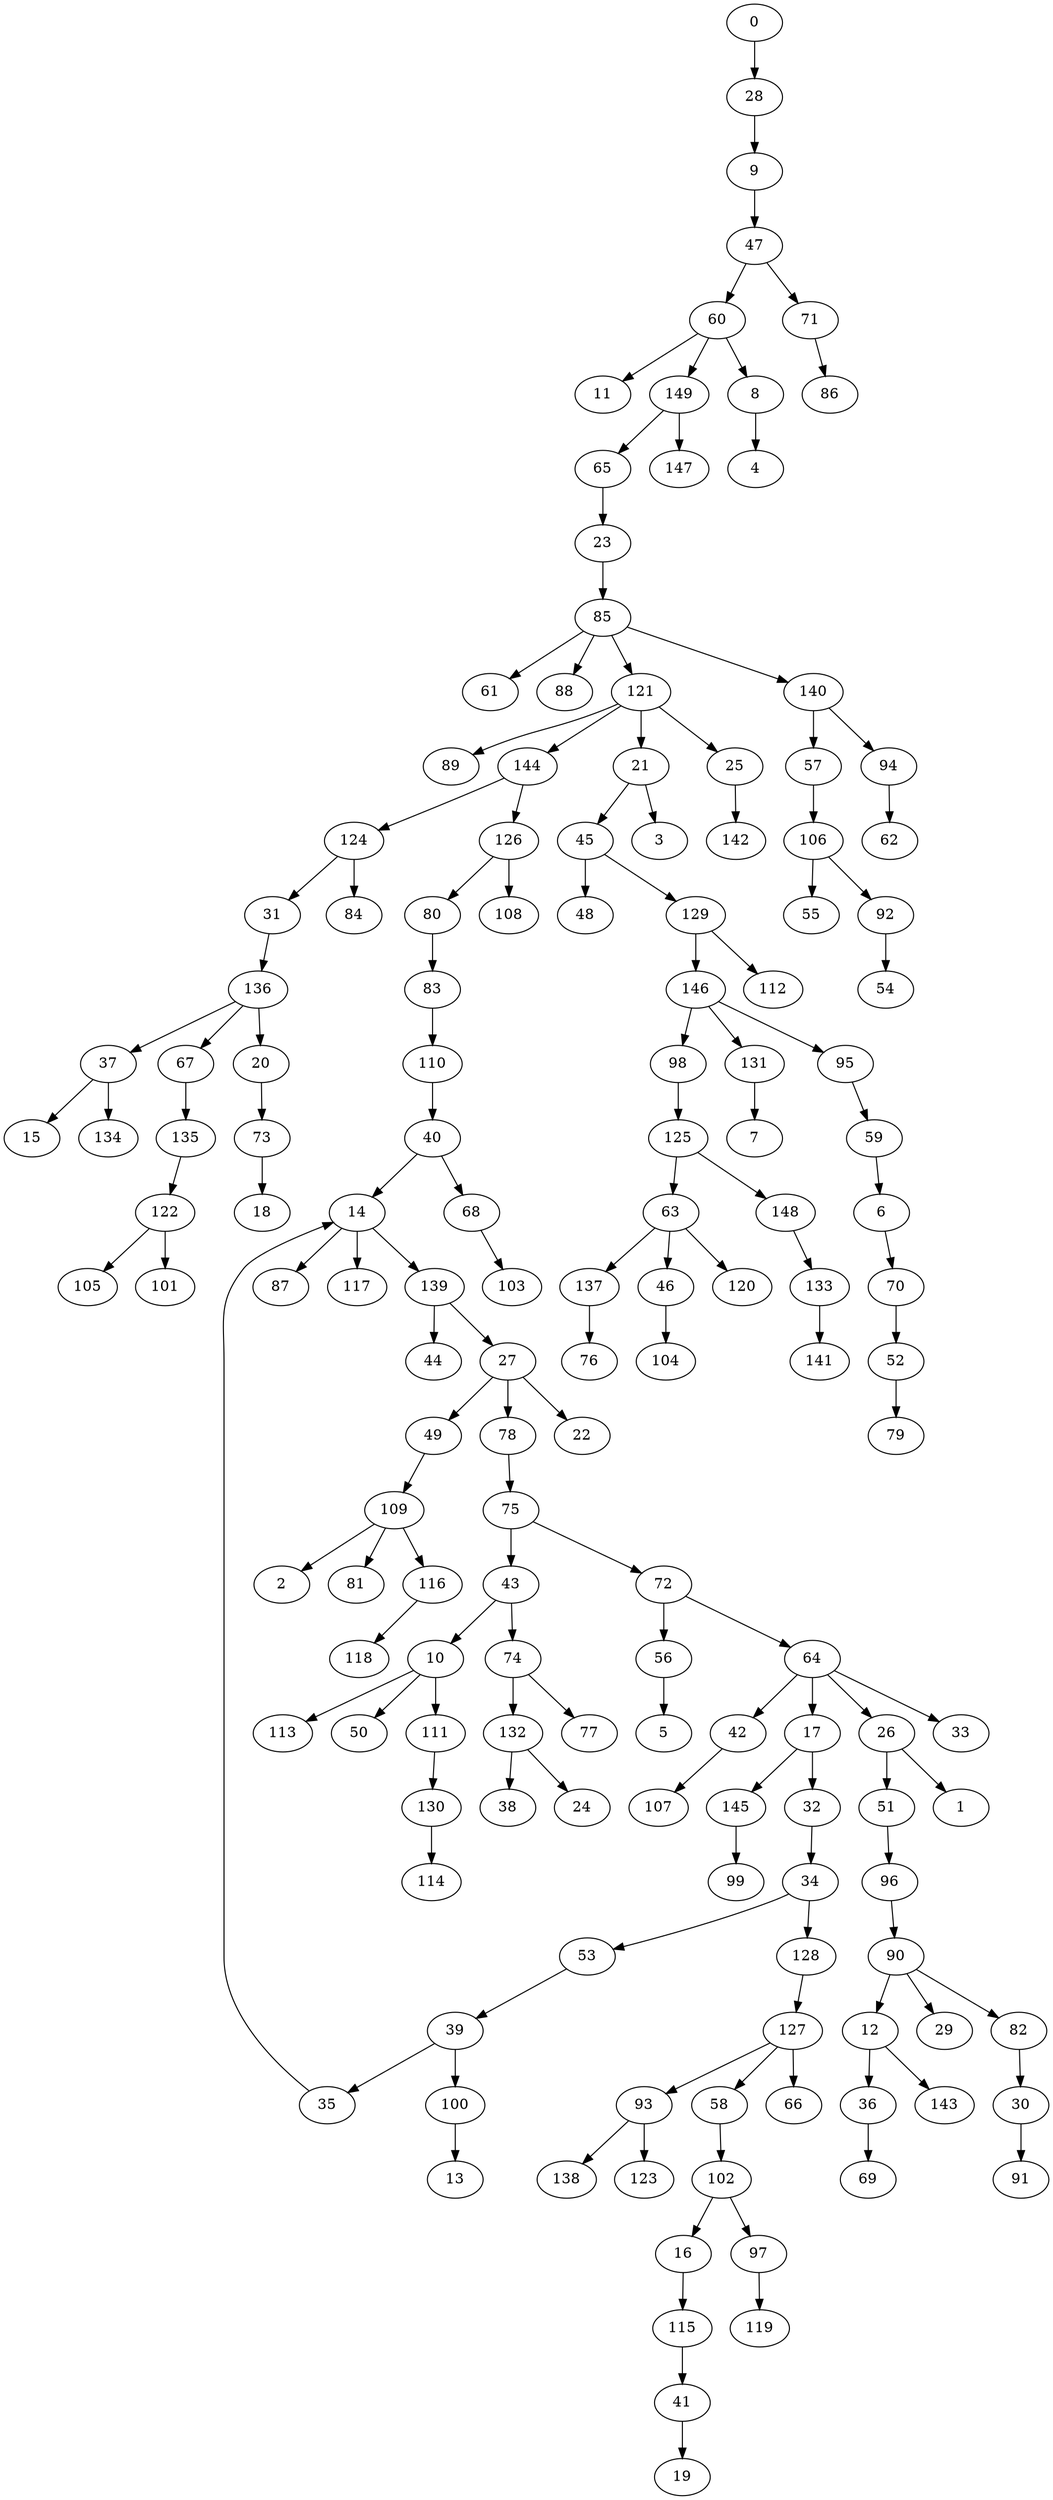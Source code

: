 strict digraph {
	graph [bb="0,0,1008,2412"];
	node [label="\N"];
	0	[height=0.5,
		pos="639,2394",
		width=0.75];
	28	[height=0.5,
		pos="639,2322",
		width=0.75];
	0 -> 28	[pos="e,639,2340.1 639,2375.7 639,2368 639,2358.7 639,2350.1"];
	1	[height=0.5,
		pos="909,666",
		width=0.75];
	2	[height=0.5,
		pos="261,882",
		width=0.75];
	3	[height=0.5,
		pos="567,1602",
		width=0.75];
	4	[height=0.5,
		pos="639,1962",
		width=0.75];
	5	[height=0.5,
		pos="621,738",
		width=0.75];
	6	[height=0.5,
		pos="816,1242",
		width=0.75];
	70	[height=0.5,
		pos="837,1170",
		width=0.75];
	6 -> 70	[pos="e,831.96,1187.8 821.08,1224.1 823.48,1216.1 826.4,1206.3 829.08,1197.4"];
	7	[height=0.5,
		pos="704,1314",
		width=0.75];
	8	[height=0.5,
		pos="639,2034",
		width=0.75];
	8 -> 4	[pos="e,639,1980.1 639,2015.7 639,2008 639,1998.7 639,1990.1"];
	9	[height=0.5,
		pos="639,2250",
		width=0.75];
	47	[height=0.5,
		pos="639,2178",
		width=0.75];
	9 -> 47	[pos="e,639,2196.1 639,2231.7 639,2224 639,2214.7 639,2206.1"];
	10	[height=0.5,
		pos="405,810",
		width=0.75];
	50	[height=0.5,
		pos="333,738",
		width=0.75];
	10 -> 50	[pos="e,347.8,753.38 390.43,794.83 380.25,784.94 366.48,771.55 354.97,760.36"];
	111	[height=0.5,
		pos="405,738",
		width=0.75];
	10 -> 111	[pos="e,405,756.1 405,791.7 405,783.98 405,774.71 405,766.11"];
	113	[height=0.5,
		pos="261,738",
		width=0.75];
	10 -> 113	[pos="e,282.33,749.37 383.75,798.67 359.4,786.83 319.28,767.33 291.57,753.86"];
	11	[height=0.5,
		pos="495,2034",
		width=0.75];
	12	[height=0.5,
		pos="837,450",
		width=0.75];
	36	[height=0.5,
		pos="837,378",
		width=0.75];
	12 -> 36	[pos="e,837,396.1 837,431.7 837,423.98 837,414.71 837,406.11"];
	143	[height=0.5,
		pos="909,378",
		width=0.75];
	12 -> 143	[pos="e,894.2,393.38 851.57,434.83 861.75,424.94 875.52,411.55 887.03,400.36"];
	13	[height=0.5,
		pos="427,306",
		width=0.75];
	14	[height=0.5,
		pos="333,1242",
		width=0.75];
	87	[height=0.5,
		pos="261,1170",
		width=0.75];
	14 -> 87	[pos="e,275.8,1185.4 318.43,1226.8 308.25,1216.9 294.48,1203.5 282.97,1192.4"];
	117	[height=0.5,
		pos="333,1170",
		width=0.75];
	14 -> 117	[pos="e,333,1188.1 333,1223.7 333,1216 333,1206.7 333,1198.1"];
	139	[height=0.5,
		pos="405,1170",
		width=0.75];
	14 -> 139	[pos="e,390.2,1185.4 347.57,1226.8 357.75,1216.9 371.52,1203.5 383.03,1192.4"];
	15	[height=0.5,
		pos="27,1314",
		width=0.75];
	16	[height=0.5,
		pos="657,234",
		width=0.75];
	115	[height=0.5,
		pos="657,162",
		width=0.75];
	16 -> 115	[pos="e,657,180.1 657,215.7 657,207.98 657,198.71 657,190.11"];
	17	[height=0.5,
		pos="765,738",
		width=0.75];
	32	[height=0.5,
		pos="765,666",
		width=0.75];
	17 -> 32	[pos="e,765,684.1 765,719.7 765,711.98 765,702.71 765,694.11"];
	145	[height=0.5,
		pos="693,666",
		width=0.75];
	17 -> 145	[pos="e,707.8,681.38 750.43,722.83 740.25,712.94 726.48,699.55 714.97,688.36"];
	18	[height=0.5,
		pos="243,1242",
		width=0.75];
	19	[height=0.5,
		pos="657,18",
		width=0.75];
	20	[height=0.5,
		pos="243,1386",
		width=0.75];
	73	[height=0.5,
		pos="243,1314",
		width=0.75];
	20 -> 73	[pos="e,243,1332.1 243,1367.7 243,1360 243,1350.7 243,1342.1"];
	21	[height=0.5,
		pos="531,1674",
		width=0.75];
	21 -> 3	[pos="e,558.7,1619.1 539.35,1656.8 543.71,1648.3 549.15,1637.7 554.04,1628.2"];
	45	[height=0.5,
		pos="495,1602",
		width=0.75];
	21 -> 45	[pos="e,503.3,1619.1 522.65,1656.8 518.29,1648.3 512.85,1637.7 507.96,1628.2"];
	22	[height=0.5,
		pos="540,1026",
		width=0.75];
	23	[height=0.5,
		pos="495,1890",
		width=0.75];
	85	[height=0.5,
		pos="495,1818",
		width=0.75];
	23 -> 85	[pos="e,495,1836.1 495,1871.7 495,1864 495,1854.7 495,1846.1"];
	24	[height=0.5,
		pos="549,666",
		width=0.75];
	25	[height=0.5,
		pos="621,1674",
		width=0.75];
	142	[height=0.5,
		pos="639,1602",
		width=0.75];
	25 -> 142	[pos="e,634.68,1619.8 625.36,1656.1 627.39,1648.1 629.86,1638.5 632.14,1629.7"];
	26	[height=0.5,
		pos="837,738",
		width=0.75];
	26 -> 1	[pos="e,894.2,681.38 851.57,722.83 861.75,712.94 875.52,699.55 887.03,688.36"];
	51	[height=0.5,
		pos="837,666",
		width=0.75];
	26 -> 51	[pos="e,837,684.1 837,719.7 837,711.98 837,702.71 837,694.11"];
	27	[height=0.5,
		pos="468,1098",
		width=0.75];
	27 -> 22	[pos="e,525.2,1041.4 482.57,1082.8 492.75,1072.9 506.52,1059.5 518.03,1048.4"];
	49	[height=0.5,
		pos="378,1026",
		width=0.75];
	27 -> 49	[pos="e,394.85,1040.1 451.07,1083.8 437.5,1073.3 418.24,1058.3 402.91,1046.4"];
	78	[height=0.5,
		pos="468,1026",
		width=0.75];
	27 -> 78	[pos="e,468,1044.1 468,1079.7 468,1072 468,1062.7 468,1054.1"];
	28 -> 9	[pos="e,639,2268.1 639,2303.7 639,2296 639,2286.7 639,2278.1"];
	29	[height=0.5,
		pos="909,450",
		width=0.75];
	30	[height=0.5,
		pos="981,378",
		width=0.75];
	91	[height=0.5,
		pos="981,306",
		width=0.75];
	30 -> 91	[pos="e,981,324.1 981,359.7 981,351.98 981,342.71 981,334.11"];
	31	[height=0.5,
		pos="194,1530",
		width=0.75];
	136	[height=0.5,
		pos="189,1458",
		width=0.75];
	31 -> 136	[pos="e,190.22,1476.1 192.76,1511.7 192.21,1504 191.55,1494.7 190.94,1486.1"];
	34	[height=0.5,
		pos="756,594",
		width=0.75];
	32 -> 34	[pos="e,758.22,612.28 762.82,648.05 761.83,640.35 760.63,631.03 759.52,622.36"];
	33	[height=0.5,
		pos="909,738",
		width=0.75];
	53	[height=0.5,
		pos="551,522",
		width=0.75];
	34 -> 53	[pos="e,575.71,529.6 734.89,582.44 730.05,580.19 724.89,577.91 720,576 674.45,558.2 620.27,542.06 585.76,532.39"];
	128	[height=0.5,
		pos="738,522",
		width=0.75];
	34 -> 128	[pos="e,742.32,539.79 751.64,576.05 749.61,568.14 747.14,558.54 744.86,549.69"];
	35	[height=0.5,
		pos="256,378",
		width=0.75];
	35 -> 14	[pos="e,309.81,1232.4 246.36,394.97 231.83,420.59 206,472.91 206,521 206,1099 206,1099 206,1099 206,1139.4 200.12,1156.1 225,1188 234.94,\
1200.7 272.33,1217.4 300.35,1228.7"];
	69	[height=0.5,
		pos="837,306",
		width=0.75];
	36 -> 69	[pos="e,837,324.1 837,359.7 837,351.98 837,342.71 837,334.11"];
	37	[height=0.5,
		pos="99,1386",
		width=0.75];
	37 -> 15	[pos="e,41.796,1329.4 84.43,1370.8 74.25,1360.9 60.476,1347.5 48.969,1336.4"];
	134	[height=0.5,
		pos="99,1314",
		width=0.75];
	37 -> 134	[pos="e,99,1332.1 99,1367.7 99,1360 99,1350.7 99,1342.1"];
	38	[height=0.5,
		pos="477,666",
		width=0.75];
	39	[height=0.5,
		pos="427,450",
		width=0.75];
	39 -> 35	[pos="e,278.36,388.15 404.64,439.85 374.82,427.64 321.82,405.95 287.83,392.03"];
	100	[height=0.5,
		pos="427,378",
		width=0.75];
	39 -> 100	[pos="e,427,396.1 427,431.7 427,423.98 427,414.71 427,406.11"];
	40	[height=0.5,
		pos="351,1314",
		width=0.75];
	40 -> 14	[pos="e,337.32,1259.8 346.64,1296.1 344.61,1288.1 342.14,1278.5 339.86,1269.7"];
	68	[height=0.5,
		pos="441,1242",
		width=0.75];
	40 -> 68	[pos="e,424.15,1256.1 367.93,1299.8 381.5,1289.3 400.76,1274.3 416.09,1262.4"];
	41	[height=0.5,
		pos="657,90",
		width=0.75];
	41 -> 19	[pos="e,657,36.104 657,71.697 657,63.983 657,54.712 657,46.112"];
	42	[height=0.5,
		pos="693,738",
		width=0.75];
	107	[height=0.5,
		pos="621,666",
		width=0.75];
	42 -> 107	[pos="e,635.8,681.38 678.43,722.83 668.25,712.94 654.48,699.55 642.97,688.36"];
	43	[height=0.5,
		pos="477,882",
		width=0.75];
	43 -> 10	[pos="e,419.8,825.38 462.43,866.83 452.25,856.94 438.48,843.55 426.97,832.36"];
	74	[height=0.5,
		pos="477,810",
		width=0.75];
	43 -> 74	[pos="e,477,828.1 477,863.7 477,855.98 477,846.71 477,838.11"];
	44	[height=0.5,
		pos="396,1098",
		width=0.75];
	48	[height=0.5,
		pos="495,1530",
		width=0.75];
	45 -> 48	[pos="e,495,1548.1 495,1583.7 495,1576 495,1566.7 495,1558.1"];
	129	[height=0.5,
		pos="636,1530",
		width=0.75];
	45 -> 129	[pos="e,614.75,1541.6 516.11,1590.5 539.89,1578.7 578.73,1559.4 605.73,1546"];
	46	[height=0.5,
		pos="621,1170",
		width=0.75];
	104	[height=0.5,
		pos="621,1098",
		width=0.75];
	46 -> 104	[pos="e,621,1116.1 621,1151.7 621,1144 621,1134.7 621,1126.1"];
	60	[height=0.5,
		pos="585,2106",
		width=0.75];
	47 -> 60	[pos="e,596.95,2122.5 627.02,2161.5 620.02,2152.4 611.06,2140.8 603.21,2130.6"];
	71	[height=0.5,
		pos="693,2106",
		width=0.75];
	47 -> 71	[pos="e,681.05,2122.5 650.98,2161.5 657.98,2152.4 666.94,2140.8 674.79,2130.6"];
	109	[height=0.5,
		pos="342,954",
		width=0.75];
	49 -> 109	[pos="e,350.3,971.15 369.65,1008.8 365.29,1000.3 359.85,989.71 354.96,980.2"];
	96	[height=0.5,
		pos="845,594",
		width=0.75];
	51 -> 96	[pos="e,843.05,612.1 838.98,647.7 839.86,639.98 840.92,630.71 841.9,622.11"];
	52	[height=0.5,
		pos="837,1098",
		width=0.75];
	79	[height=0.5,
		pos="837,1026",
		width=0.75];
	52 -> 79	[pos="e,837,1044.1 837,1079.7 837,1072 837,1062.7 837,1054.1"];
	53 -> 39	[pos="e,446.87,462.22 531.08,509.75 510.74,498.27 478.96,480.33 455.87,467.3"];
	54	[height=0.5,
		pos="782,1458",
		width=0.75];
	55	[height=0.5,
		pos="710,1530",
		width=0.75];
	56	[height=0.5,
		pos="621,810",
		width=0.75];
	56 -> 5	[pos="e,621,756.1 621,791.7 621,783.98 621,774.71 621,766.11"];
	57	[height=0.5,
		pos="711,1674",
		width=0.75];
	106	[height=0.5,
		pos="711,1602",
		width=0.75];
	57 -> 106	[pos="e,711,1620.1 711,1655.7 711,1648 711,1638.7 711,1630.1"];
	58	[height=0.5,
		pos="693,378",
		width=0.75];
	102	[height=0.5,
		pos="693,306",
		width=0.75];
	58 -> 102	[pos="e,693,324.1 693,359.7 693,351.98 693,342.71 693,334.11"];
	59	[height=0.5,
		pos="789,1314",
		width=0.75];
	59 -> 6	[pos="e,809.46,1260 795.4,1296.4 798.51,1288.3 802.33,1278.4 805.83,1269.4"];
	60 -> 8	[pos="e,627.05,2050.5 596.98,2089.5 603.98,2080.4 612.94,2068.8 620.79,2058.6"];
	60 -> 11	[pos="e,511.85,2048.1 568.07,2091.8 554.5,2081.3 535.24,2066.3 519.91,2054.4"];
	149	[height=0.5,
		pos="567,2034",
		width=0.75];
	60 -> 149	[pos="e,571.32,2051.8 580.64,2088.1 578.61,2080.1 576.14,2070.5 573.86,2061.7"];
	61	[height=0.5,
		pos="387,1746",
		width=0.75];
	62	[height=0.5,
		pos="783,1602",
		width=0.75];
	63	[height=0.5,
		pos="630,1242",
		width=0.75];
	63 -> 46	[pos="e,623.22,1188.3 627.82,1224.1 626.83,1216.3 625.63,1207 624.52,1198.4"];
	120	[height=0.5,
		pos="693,1170",
		width=0.75];
	63 -> 120	[pos="e,679.66,1185.8 643.36,1226.2 651.88,1216.7 663.09,1204.2 672.69,1193.6"];
	137	[height=0.5,
		pos="549,1170",
		width=0.75];
	63 -> 137	[pos="e,564.97,1184.8 614,1227.2 602.24,1217 586.06,1203 572.79,1191.6"];
	64	[height=0.5,
		pos="765,810",
		width=0.75];
	64 -> 17	[pos="e,765,756.1 765,791.7 765,783.98 765,774.71 765,766.11"];
	64 -> 26	[pos="e,822.2,753.38 779.57,794.83 789.75,784.94 803.52,771.55 815.03,760.36"];
	64 -> 33	[pos="e,887.67,749.37 786.25,798.67 810.6,786.83 850.72,767.33 878.43,753.86"];
	64 -> 42	[pos="e,707.8,753.38 750.43,794.83 740.25,784.94 726.48,771.55 714.97,760.36"];
	65	[height=0.5,
		pos="495,1962",
		width=0.75];
	65 -> 23	[pos="e,495,1908.1 495,1943.7 495,1936 495,1926.7 495,1918.1"];
	66	[height=0.5,
		pos="765,378",
		width=0.75];
	67	[height=0.5,
		pos="171,1386",
		width=0.75];
	135	[height=0.5,
		pos="171,1314",
		width=0.75];
	67 -> 135	[pos="e,171,1332.1 171,1367.7 171,1360 171,1350.7 171,1342.1"];
	103	[height=0.5,
		pos="477,1170",
		width=0.75];
	68 -> 103	[pos="e,468.7,1187.1 449.35,1224.8 453.71,1216.3 459.15,1205.7 464.04,1196.2"];
	70 -> 52	[pos="e,837,1116.1 837,1151.7 837,1144 837,1134.7 837,1126.1"];
	86	[height=0.5,
		pos="711,2034",
		width=0.75];
	71 -> 86	[pos="e,706.68,2051.8 697.36,2088.1 699.39,2080.1 701.86,2070.5 704.14,2061.7"];
	72	[height=0.5,
		pos="621,882",
		width=0.75];
	72 -> 56	[pos="e,621,828.1 621,863.7 621,855.98 621,846.71 621,838.11"];
	72 -> 64	[pos="e,743.67,821.37 642.25,870.67 666.6,858.83 706.72,839.33 734.43,825.86"];
	73 -> 18	[pos="e,243,1260.1 243,1295.7 243,1288 243,1278.7 243,1270.1"];
	77	[height=0.5,
		pos="549,738",
		width=0.75];
	74 -> 77	[pos="e,534.2,753.38 491.57,794.83 501.75,784.94 515.52,771.55 527.03,760.36"];
	132	[height=0.5,
		pos="477,738",
		width=0.75];
	74 -> 132	[pos="e,477,756.1 477,791.7 477,783.98 477,774.71 477,766.11"];
	75	[height=0.5,
		pos="477,954",
		width=0.75];
	75 -> 43	[pos="e,477,900.1 477,935.7 477,927.98 477,918.71 477,910.11"];
	75 -> 72	[pos="e,599.67,893.37 498.25,942.67 522.6,930.83 562.72,911.33 590.43,897.86"];
	76	[height=0.5,
		pos="549,1098",
		width=0.75];
	78 -> 75	[pos="e,474.78,972.28 470.18,1008.1 471.17,1000.3 472.37,991.03 473.48,982.36"];
	80	[height=0.5,
		pos="351,1530",
		width=0.75];
	83	[height=0.5,
		pos="351,1458",
		width=0.75];
	80 -> 83	[pos="e,351,1476.1 351,1511.7 351,1504 351,1494.7 351,1486.1"];
	81	[height=0.5,
		pos="333,882",
		width=0.75];
	82	[height=0.5,
		pos="981,450",
		width=0.75];
	82 -> 30	[pos="e,981,396.1 981,431.7 981,423.98 981,414.71 981,406.11"];
	110	[height=0.5,
		pos="351,1386",
		width=0.75];
	83 -> 110	[pos="e,351,1404.1 351,1439.7 351,1432 351,1422.7 351,1414.1"];
	84	[height=0.5,
		pos="275,1530",
		width=0.75];
	85 -> 61	[pos="e,405.6,1759.1 476.19,1804.8 459,1793.7 433.38,1777.1 414.01,1764.5"];
	88	[height=0.5,
		pos="459,1746",
		width=0.75];
	85 -> 88	[pos="e,467.3,1763.1 486.65,1800.8 482.29,1792.3 476.85,1781.7 471.96,1772.2"];
	121	[height=0.5,
		pos="531,1746",
		width=0.75];
	85 -> 121	[pos="e,522.7,1763.1 503.35,1800.8 507.71,1792.3 513.15,1781.7 518.04,1772.2"];
	140	[height=0.5,
		pos="711,1746",
		width=0.75];
	85 -> 140	[pos="e,687.28,1754.7 518.94,1809.2 557.56,1796.7 633.72,1772 677.64,1757.8"];
	89	[height=0.5,
		pos="369,1674",
		width=0.75];
	90	[height=0.5,
		pos="862,522",
		width=0.75];
	90 -> 12	[pos="e,843.06,467.96 856.08,504.41 853.22,496.42 849.73,486.64 846.52,477.64"];
	90 -> 29	[pos="e,898.38,466.82 872.67,505.12 878.55,496.34 885.99,485.26 892.61,475.42"];
	90 -> 82	[pos="e,961.32,462.58 881.65,509.44 900.94,498.09 930.58,480.66 952.47,467.78"];
	92	[height=0.5,
		pos="782,1530",
		width=0.75];
	92 -> 54	[pos="e,782,1476.1 782,1511.7 782,1504 782,1494.7 782,1486.1"];
	93	[height=0.5,
		pos="621,378",
		width=0.75];
	123	[height=0.5,
		pos="621,306",
		width=0.75];
	93 -> 123	[pos="e,621,324.1 621,359.7 621,351.98 621,342.71 621,334.11"];
	138	[height=0.5,
		pos="549,306",
		width=0.75];
	93 -> 138	[pos="e,563.8,321.38 606.43,362.83 596.25,352.94 582.48,339.55 570.97,328.36"];
	94	[height=0.5,
		pos="783,1674",
		width=0.75];
	94 -> 62	[pos="e,783,1620.1 783,1655.7 783,1648 783,1638.7 783,1630.1"];
	95	[height=0.5,
		pos="782,1386",
		width=0.75];
	95 -> 59	[pos="e,787.29,1332.1 783.73,1367.7 784.5,1360 785.43,1350.7 786.29,1342.1"];
	96 -> 90	[pos="e,857.8,540.28 849.12,576.05 851.01,568.26 853.3,558.82 855.42,550.08"];
	97	[height=0.5,
		pos="729,234",
		width=0.75];
	119	[height=0.5,
		pos="729,162",
		width=0.75];
	97 -> 119	[pos="e,729,180.1 729,215.7 729,207.98 729,198.71 729,190.11"];
	98	[height=0.5,
		pos="632,1386",
		width=0.75];
	125	[height=0.5,
		pos="632,1314",
		width=0.75];
	98 -> 125	[pos="e,632,1332.1 632,1367.7 632,1360 632,1350.7 632,1342.1"];
	99	[height=0.5,
		pos="684,594",
		width=0.75];
	100 -> 13	[pos="e,427,324.1 427,359.7 427,351.98 427,342.71 427,334.11"];
	101	[height=0.5,
		pos="151,1170",
		width=0.75];
	102 -> 16	[pos="e,665.3,251.15 684.65,288.76 680.29,280.28 674.85,269.71 669.96,260.2"];
	102 -> 97	[pos="e,720.7,251.15 701.35,288.76 705.71,280.28 711.15,269.71 716.04,260.2"];
	105	[height=0.5,
		pos="79,1170",
		width=0.75];
	106 -> 55	[pos="e,710.24,1548.1 710.75,1583.7 710.64,1576 710.51,1566.7 710.39,1558.1"];
	106 -> 92	[pos="e,767.31,1545.5 725.71,1586.5 735.61,1576.7 748.84,1563.7 759.99,1552.7"];
	108	[height=0.5,
		pos="423,1530",
		width=0.75];
	109 -> 2	[pos="e,276.97,896.8 326,939.17 314.24,929.01 298.06,915.03 284.79,903.56"];
	109 -> 81	[pos="e,335.22,900.28 339.82,936.05 338.83,928.35 337.63,919.03 336.52,910.36"];
	116	[height=0.5,
		pos="405,882",
		width=0.75];
	109 -> 116	[pos="e,391.66,897.82 355.36,938.15 363.88,928.69 375.09,916.24 384.69,905.56"];
	110 -> 40	[pos="e,351,1332.1 351,1367.7 351,1360 351,1350.7 351,1342.1"];
	130	[height=0.5,
		pos="405,666",
		width=0.75];
	111 -> 130	[pos="e,405,684.1 405,719.7 405,711.98 405,702.71 405,694.11"];
	112	[height=0.5,
		pos="708,1458",
		width=0.75];
	114	[height=0.5,
		pos="405,594",
		width=0.75];
	115 -> 41	[pos="e,657,108.1 657,143.7 657,135.98 657,126.71 657,118.11"];
	118	[height=0.5,
		pos="333,810",
		width=0.75];
	116 -> 118	[pos="e,347.8,825.38 390.43,866.83 380.25,856.94 366.48,843.55 354.97,832.36"];
	121 -> 21	[pos="e,531,1692.1 531,1727.7 531,1720 531,1710.7 531,1702.1"];
	121 -> 25	[pos="e,604.15,1688.1 547.93,1731.8 561.5,1721.3 580.76,1706.3 596.09,1694.4"];
	121 -> 89	[pos="e,390.22,1685.3 509.78,1734.7 504.95,1732.4 499.82,1730.1 495,1728 455.5,1710.8 444.5,1709.2 405,1692 403.19,1691.2 401.34,1690.4 \
399.48,1689.6"];
	144	[height=0.5,
		pos="441,1674",
		width=0.75];
	121 -> 144	[pos="e,457.85,1688.1 514.07,1731.8 500.5,1721.3 481.24,1706.3 465.91,1694.4"];
	122	[height=0.5,
		pos="151,1242",
		width=0.75];
	122 -> 101	[pos="e,151,1188.1 151,1223.7 151,1216 151,1206.7 151,1198.1"];
	122 -> 105	[pos="e,93.796,1185.4 136.43,1226.8 126.25,1216.9 112.48,1203.5 100.97,1192.4"];
	124	[height=0.5,
		pos="275,1602",
		width=0.75];
	124 -> 31	[pos="e,209.97,1544.8 259,1587.2 247.24,1577 231.06,1563 217.79,1551.6"];
	124 -> 84	[pos="e,275,1548.1 275,1583.7 275,1576 275,1566.7 275,1558.1"];
	125 -> 63	[pos="e,630.49,1260.1 631.51,1295.7 631.29,1288 631.02,1278.7 630.77,1270.1"];
	148	[height=0.5,
		pos="740,1242",
		width=0.75];
	125 -> 148	[pos="e,721.4,1255.1 650.81,1300.8 668,1289.7 693.62,1273.1 712.99,1260.5"];
	126	[height=0.5,
		pos="423,1602",
		width=0.75];
	126 -> 80	[pos="e,365.8,1545.4 408.43,1586.8 398.25,1576.9 384.48,1563.5 372.97,1552.4"];
	126 -> 108	[pos="e,423,1548.1 423,1583.7 423,1576 423,1566.7 423,1558.1"];
	127	[height=0.5,
		pos="729,450",
		width=0.75];
	127 -> 58	[pos="e,701.3,395.15 720.65,432.76 716.29,424.28 710.85,413.71 705.96,404.2"];
	127 -> 66	[pos="e,756.7,395.15 737.35,432.76 741.71,424.28 747.15,413.71 752.04,404.2"];
	127 -> 93	[pos="e,639.6,391.05 710.19,436.81 693,425.67 667.38,409.06 648.01,396.5"];
	128 -> 127	[pos="e,731.22,468.28 735.82,504.05 734.83,496.35 733.63,487.03 732.52,478.36"];
	129 -> 112	[pos="e,693.2,1473.4 650.57,1514.8 660.75,1504.9 674.52,1491.5 686.03,1480.4"];
	146	[height=0.5,
		pos="636,1458",
		width=0.75];
	129 -> 146	[pos="e,636,1476.1 636,1511.7 636,1504 636,1494.7 636,1486.1"];
	130 -> 114	[pos="e,405,612.1 405,647.7 405,639.98 405,630.71 405,622.11"];
	131	[height=0.5,
		pos="704,1386",
		width=0.75];
	131 -> 7	[pos="e,704,1332.1 704,1367.7 704,1360 704,1350.7 704,1342.1"];
	132 -> 24	[pos="e,534.2,681.38 491.57,722.83 501.75,712.94 515.52,699.55 527.03,688.36"];
	132 -> 38	[pos="e,477,684.1 477,719.7 477,711.98 477,702.71 477,694.11"];
	133	[height=0.5,
		pos="765,1170",
		width=0.75];
	141	[height=0.5,
		pos="765,1098",
		width=0.75];
	133 -> 141	[pos="e,765,1116.1 765,1151.7 765,1144 765,1134.7 765,1126.1"];
	135 -> 122	[pos="e,155.8,1259.8 166.16,1296.1 163.9,1288.1 161.15,1278.5 158.63,1269.7"];
	136 -> 20	[pos="e,231.05,1402.5 200.98,1441.5 207.98,1432.4 216.94,1420.8 224.79,1410.6"];
	136 -> 37	[pos="e,115.85,1400.1 172.07,1443.8 158.5,1433.3 139.24,1418.3 123.91,1406.4"];
	136 -> 67	[pos="e,175.32,1403.8 184.64,1440.1 182.61,1432.1 180.14,1422.5 177.86,1413.7"];
	137 -> 76	[pos="e,549,1116.1 549,1151.7 549,1144 549,1134.7 549,1126.1"];
	139 -> 27	[pos="e,454.66,1113.8 418.36,1154.2 426.88,1144.7 438.09,1132.2 447.69,1121.6"];
	139 -> 44	[pos="e,398.22,1116.3 402.82,1152.1 401.83,1144.3 400.63,1135 399.52,1126.4"];
	140 -> 57	[pos="e,711,1692.1 711,1727.7 711,1720 711,1710.7 711,1702.1"];
	140 -> 94	[pos="e,768.2,1689.4 725.57,1730.8 735.75,1720.9 749.52,1707.5 761.03,1696.4"];
	144 -> 124	[pos="e,297.7,1611.8 419.77,1662.7 414.94,1660.5 409.81,1658.1 405,1656 371.96,1641.5 333.65,1626 307.21,1615.6"];
	144 -> 126	[pos="e,427.32,1619.8 436.64,1656.1 434.61,1648.1 432.14,1638.5 429.86,1629.7"];
	145 -> 99	[pos="e,686.22,612.28 690.82,648.05 689.83,640.35 688.63,631.03 687.52,622.36"];
	146 -> 95	[pos="e,760.74,1397.2 657.23,1446.8 682.1,1434.9 723.48,1415.1 751.72,1401.5"];
	146 -> 98	[pos="e,632.98,1404.1 635.01,1439.7 634.57,1432 634.04,1422.7 633.55,1414.1"];
	146 -> 131	[pos="e,689.93,1401.5 650.09,1442.5 659.57,1432.7 672.24,1419.7 682.92,1408.7"];
	147	[height=0.5,
		pos="567,1962",
		width=0.75];
	148 -> 133	[pos="e,758.94,1188 745.92,1224.4 748.78,1216.4 752.27,1206.6 755.48,1197.6"];
	149 -> 65	[pos="e,509.8,1977.4 552.43,2018.8 542.25,2008.9 528.48,1995.5 516.97,1984.4"];
	149 -> 147	[pos="e,567,1980.1 567,2015.7 567,2008 567,1998.7 567,1990.1"];
}
